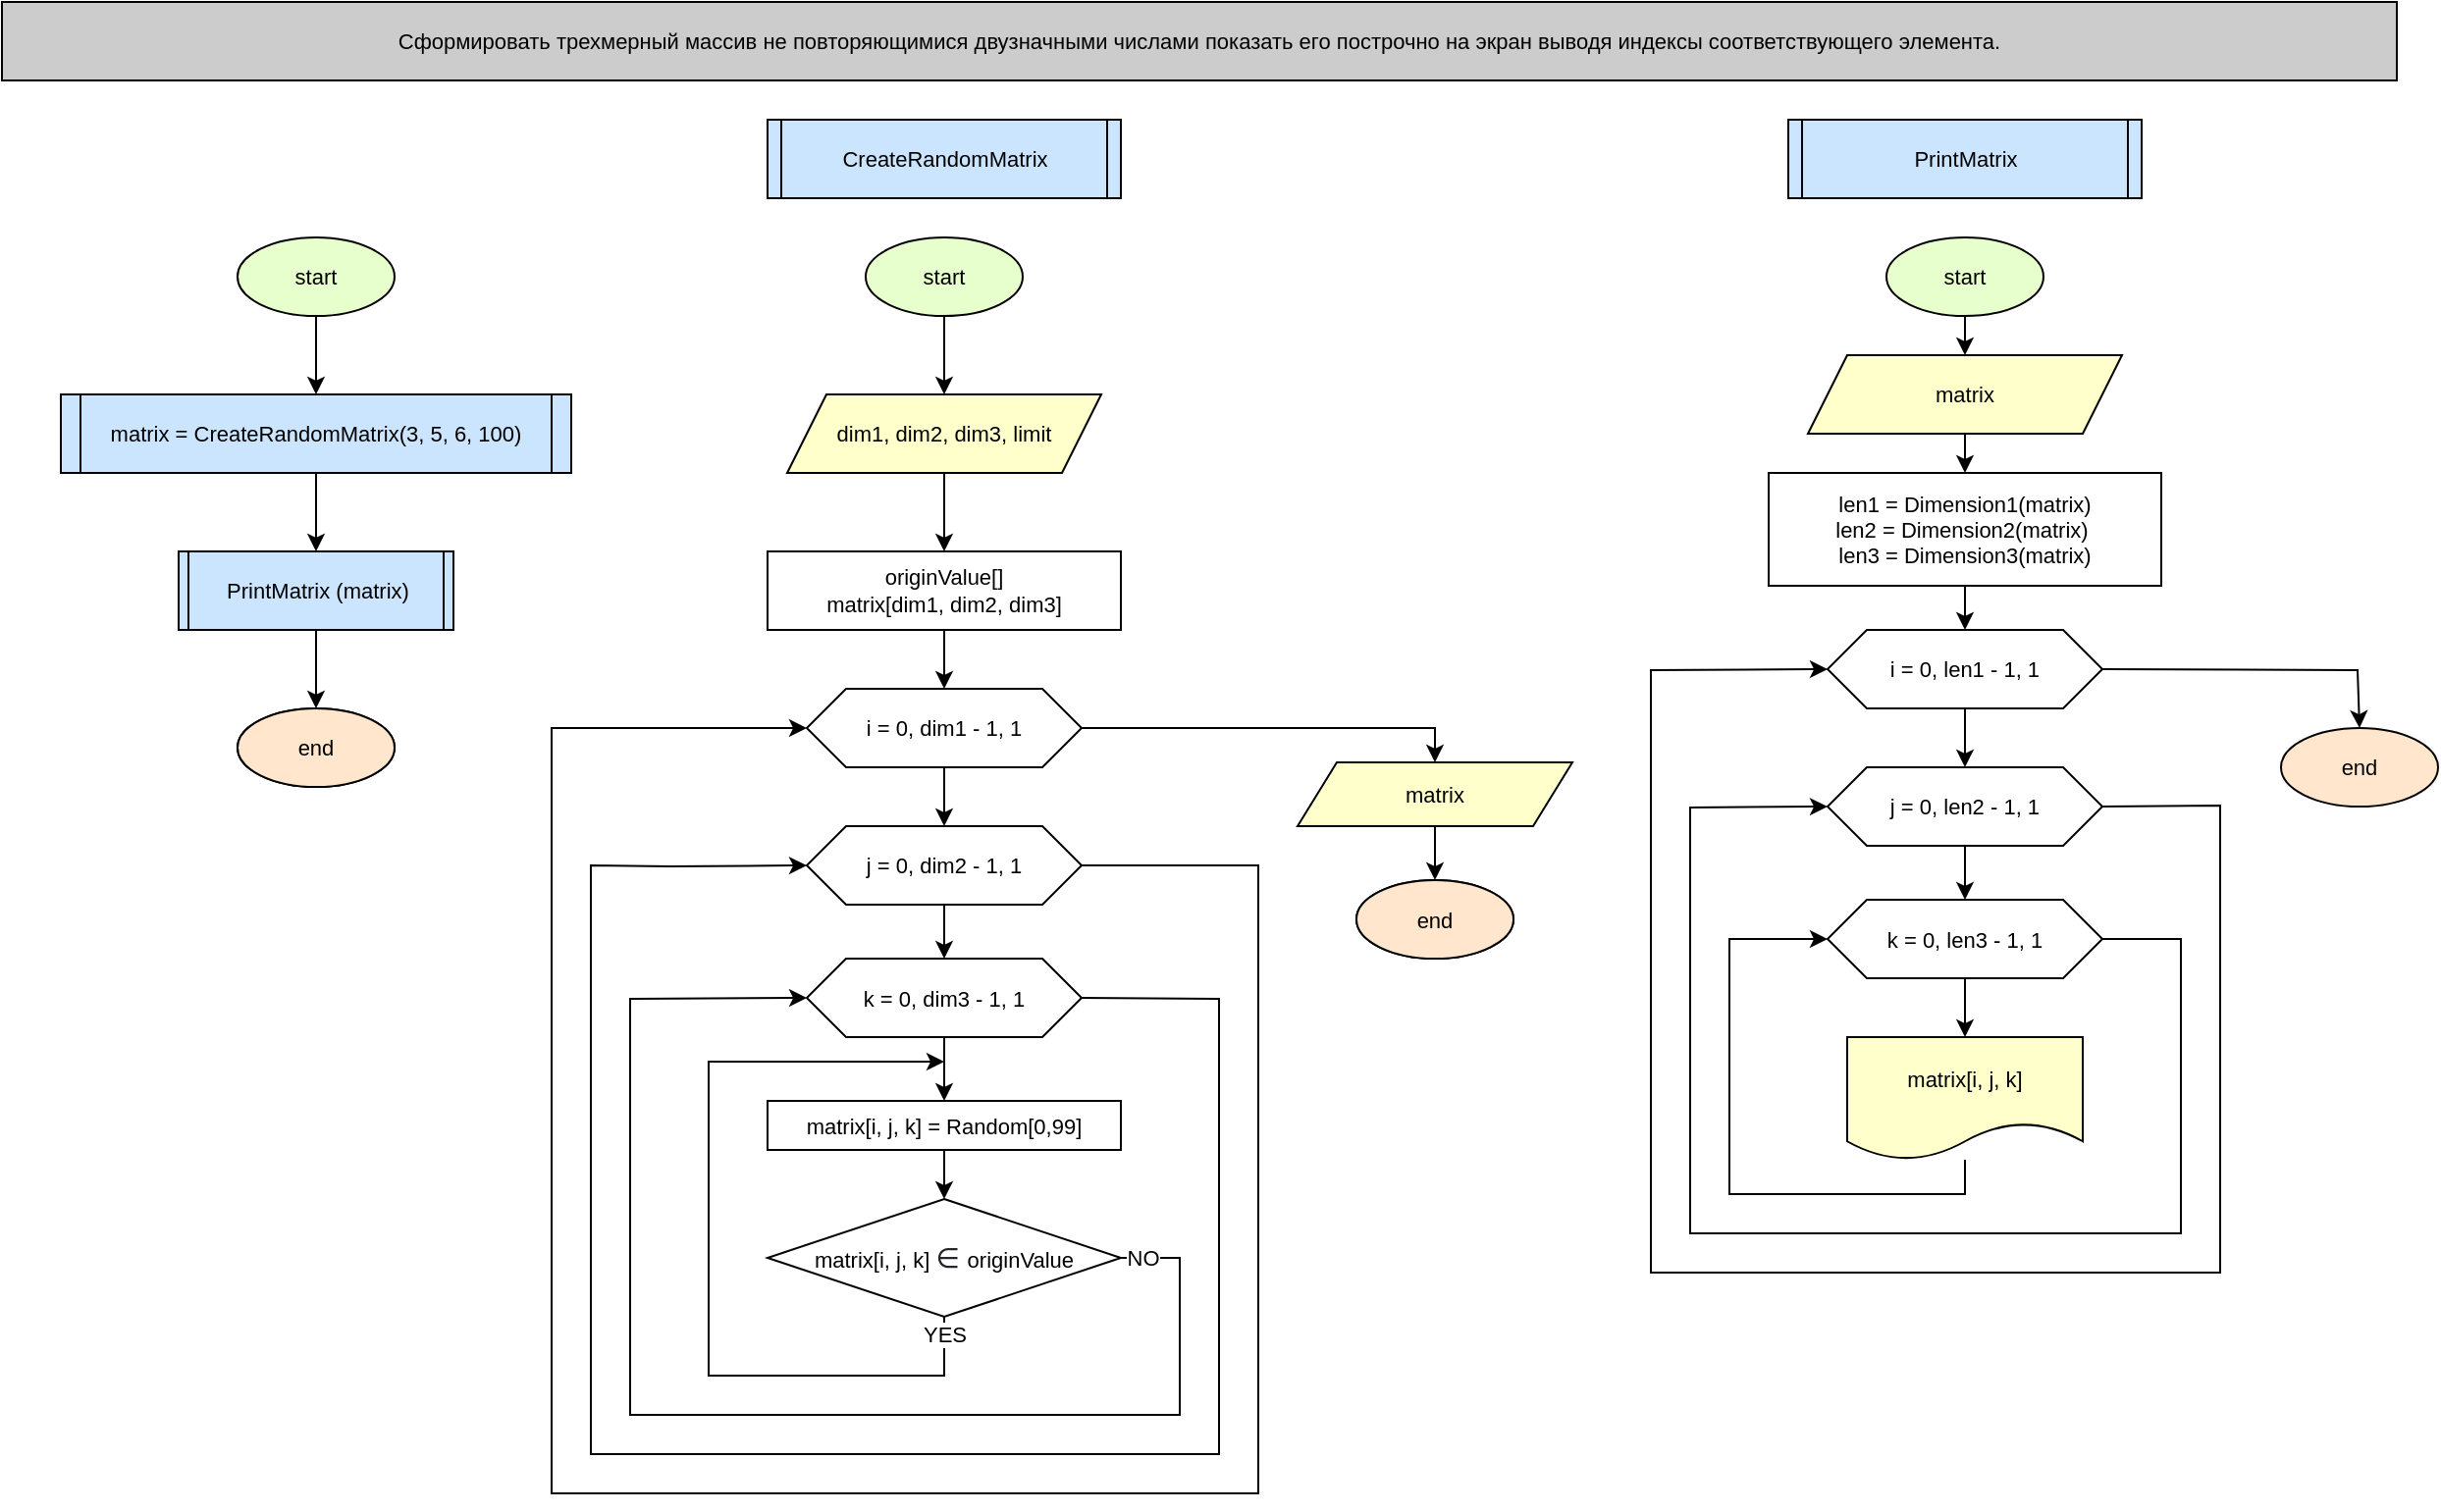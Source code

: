 <mxfile scale="1.2" border="0">
    <diagram id="Aivqml-ADPJbA_GyeIOO" name="Page-1">
        <mxGraphModel dx="1315" dy="686" grid="1" gridSize="10" guides="1" tooltips="1" connect="1" arrows="1" fold="1" page="1" pageScale="1" pageWidth="827" pageHeight="1169" background="#FFFFFF" math="0" shadow="0">
            <root>
                <mxCell id="0"/>
                <mxCell id="1" parent="0"/>
                <mxCell id="601" value="Сформировать трехмерный массив не повторяющимися двузначными числами показать его построчно на экран выводя индексы соответствующего элемента." style="rounded=0;whiteSpace=wrap;html=1;fillColor=#CCCCCC;fontColor=#000000;strokeColor=#000000;fontSize=11;labelBackgroundColor=none;endArrow=classic;" vertex="1" parent="1">
                    <mxGeometry x="10" y="10" width="1220" height="40" as="geometry"/>
                </mxCell>
                <mxCell id="602" value="" style="edgeStyle=orthogonalEdgeStyle;rounded=0;orthogonalLoop=1;jettySize=auto;html=1;fillColor=#FFFFFF;strokeColor=#000000;fontColor=#000000;labelBackgroundColor=none;" edge="1" parent="1" source="603" target="605">
                    <mxGeometry relative="1" as="geometry"/>
                </mxCell>
                <mxCell id="603" value="start" style="ellipse;whiteSpace=wrap;html=1;fillColor=#E6FFCC;fontSize=11;strokeColor=#000000;fontColor=#000000;rounded=0;labelBackgroundColor=none;endArrow=classic;" vertex="1" parent="1">
                    <mxGeometry x="130" y="130" width="80" height="40" as="geometry"/>
                </mxCell>
                <mxCell id="604" value="" style="edgeStyle=orthogonalEdgeStyle;rounded=0;orthogonalLoop=1;jettySize=auto;html=1;fillColor=#FFFFFF;strokeColor=#000000;fontColor=#000000;labelBackgroundColor=none;" edge="1" parent="1" source="605" target="607">
                    <mxGeometry relative="1" as="geometry"/>
                </mxCell>
                <mxCell id="605" value="matrix = CreateRandomMatrix(3, 5, 6, 100)" style="shape=process;whiteSpace=wrap;html=1;backgroundOutline=1;size=0.038;fillColor=#CCE5FF;fontSize=11;strokeColor=#000000;fontColor=#000000;rounded=0;labelBackgroundColor=none;endArrow=classic;" vertex="1" parent="1">
                    <mxGeometry x="40" y="210" width="260" height="40" as="geometry"/>
                </mxCell>
                <mxCell id="606" value="" style="edgeStyle=orthogonalEdgeStyle;rounded=0;orthogonalLoop=1;jettySize=auto;html=1;fillColor=#FFFFFF;strokeColor=#000000;fontColor=#000000;labelBackgroundColor=none;" edge="1" parent="1" source="607" target="608">
                    <mxGeometry relative="1" as="geometry"/>
                </mxCell>
                <mxCell id="607" value="PrintMatrix (matrix)" style="shape=process;whiteSpace=wrap;html=1;backgroundOutline=1;size=0.038;fillColor=#CCE5FF;fontSize=11;strokeColor=#000000;fontColor=#000000;rounded=0;labelBackgroundColor=none;endArrow=classic;" vertex="1" parent="1">
                    <mxGeometry x="100" y="290" width="140" height="40" as="geometry"/>
                </mxCell>
                <mxCell id="608" value="end" style="ellipse;whiteSpace=wrap;html=1;fillColor=#FFFFFF;fontSize=11;strokeColor=#000000;fontColor=#000000;rounded=0;labelBackgroundColor=none;endArrow=classic;" vertex="1" parent="1">
                    <mxGeometry x="130" y="370" width="80" height="40" as="geometry"/>
                </mxCell>
                <mxCell id="609" value="CreateRandomMatrix" style="shape=process;whiteSpace=wrap;html=1;backgroundOutline=1;size=0.038;fillColor=#CCE5FF;fontSize=11;strokeColor=#000000;fontColor=#000000;rounded=0;labelBackgroundColor=none;endArrow=classic;" vertex="1" parent="1">
                    <mxGeometry x="400" y="70" width="180" height="40" as="geometry"/>
                </mxCell>
                <mxCell id="610" value="" style="edgeStyle=orthogonalEdgeStyle;rounded=0;orthogonalLoop=1;jettySize=auto;html=1;fillColor=#FFFFFF;strokeColor=#000000;fontColor=#000000;labelBackgroundColor=none;" edge="1" parent="1" source="611" target="613">
                    <mxGeometry relative="1" as="geometry"/>
                </mxCell>
                <mxCell id="611" value="start" style="ellipse;whiteSpace=wrap;html=1;fillColor=#E6FFCC;fontSize=11;strokeColor=#000000;fontColor=#000000;rounded=0;labelBackgroundColor=none;endArrow=classic;" vertex="1" parent="1">
                    <mxGeometry x="450" y="130" width="80" height="40" as="geometry"/>
                </mxCell>
                <mxCell id="612" value="" style="edgeStyle=orthogonalEdgeStyle;rounded=0;orthogonalLoop=1;jettySize=auto;html=1;fillColor=#FFFFFF;strokeColor=#000000;fontColor=#000000;labelBackgroundColor=none;" edge="1" parent="1" source="613" target="615">
                    <mxGeometry relative="1" as="geometry"/>
                </mxCell>
                <mxCell id="613" value="dim1, dim2, dim3, limit" style="shape=parallelogram;perimeter=parallelogramPerimeter;whiteSpace=wrap;html=1;fixedSize=1;fillColor=#FFFFCC;fontSize=11;strokeColor=#000000;fontColor=#000000;rounded=0;labelBackgroundColor=none;endArrow=classic;" vertex="1" parent="1">
                    <mxGeometry x="410" y="210" width="160" height="40" as="geometry"/>
                </mxCell>
                <mxCell id="614" value="" style="edgeStyle=orthogonalEdgeStyle;rounded=0;orthogonalLoop=1;jettySize=auto;html=1;entryX=0.5;entryY=0;entryDx=0;entryDy=0;fillColor=#FFFFFF;strokeColor=#000000;fontColor=#000000;labelBackgroundColor=none;" edge="1" parent="1" source="615" target="617">
                    <mxGeometry relative="1" as="geometry"/>
                </mxCell>
                <mxCell id="615" value="&lt;span style=&quot;&quot;&gt;originValue[]&lt;/span&gt;&lt;br style=&quot;&quot;&gt;&lt;span style=&quot;&quot;&gt;matrix[dim1, dim2, dim3]&lt;/span&gt;" style="whiteSpace=wrap;html=1;fillColor=#FFFFFF;fontSize=11;strokeColor=#000000;fontColor=#000000;rounded=0;labelBackgroundColor=none;endArrow=classic;" vertex="1" parent="1">
                    <mxGeometry x="400" y="290" width="180" height="40" as="geometry"/>
                </mxCell>
                <mxCell id="616" value="" style="edgeStyle=none;orthogonalLoop=1;jettySize=auto;html=1;fontSize=11;rounded=0;entryX=0.5;entryY=0;entryDx=0;entryDy=0;fillColor=#FFFFFF;strokeColor=#000000;fontColor=#000000;labelBackgroundColor=none;" edge="1" parent="1" source="617" target="620">
                    <mxGeometry relative="1" as="geometry">
                        <mxPoint x="490" y="430.0" as="targetPoint"/>
                    </mxGeometry>
                </mxCell>
                <mxCell id="617" value="i = 0, dim1 - 1, 1" style="shape=hexagon;perimeter=hexagonPerimeter2;whiteSpace=wrap;html=1;fixedSize=1;fontSize=11;rounded=0;fillColor=#FFFFFF;strokeColor=#000000;fontColor=#000000;labelBackgroundColor=none;endArrow=classic;" vertex="1" parent="1">
                    <mxGeometry x="420" y="360" width="140" height="40" as="geometry"/>
                </mxCell>
                <mxCell id="618" style="edgeStyle=none;orthogonalLoop=1;jettySize=auto;html=1;exitX=1;exitY=0.5;exitDx=0;exitDy=0;fontSize=11;endArrow=classic;endFill=1;entryX=0;entryY=0.5;entryDx=0;entryDy=0;rounded=0;fillColor=#FFFFFF;strokeColor=#000000;fontColor=#000000;labelBackgroundColor=none;" edge="1" parent="1" source="620" target="617">
                    <mxGeometry relative="1" as="geometry">
                        <mxPoint x="490" y="680" as="targetPoint"/>
                        <Array as="points">
                            <mxPoint x="650" y="450"/>
                            <mxPoint x="650" y="770"/>
                            <mxPoint x="290" y="770"/>
                            <mxPoint x="290" y="380"/>
                        </Array>
                    </mxGeometry>
                </mxCell>
                <mxCell id="619" value="" style="edgeStyle=none;rounded=0;orthogonalLoop=1;jettySize=auto;html=1;entryX=0.5;entryY=0;entryDx=0;entryDy=0;fillColor=#FFFFFF;strokeColor=#000000;fontColor=#000000;labelBackgroundColor=none;" edge="1" parent="1" source="620" target="623">
                    <mxGeometry relative="1" as="geometry">
                        <mxPoint x="490" y="497.5" as="targetPoint"/>
                    </mxGeometry>
                </mxCell>
                <mxCell id="620" value="j = 0, dim2 - 1, 1" style="shape=hexagon;perimeter=hexagonPerimeter2;whiteSpace=wrap;html=1;fixedSize=1;fontSize=11;rounded=0;fillColor=#FFFFFF;strokeColor=#000000;fontColor=#000000;labelBackgroundColor=none;endArrow=classic;" vertex="1" parent="1">
                    <mxGeometry x="420" y="430" width="140" height="40" as="geometry"/>
                </mxCell>
                <mxCell id="621" style="edgeStyle=none;rounded=0;orthogonalLoop=1;jettySize=auto;html=1;exitX=1;exitY=0.5;exitDx=0;exitDy=0;entryX=0;entryY=0.5;entryDx=0;entryDy=0;fillColor=#FFFFFF;strokeColor=#000000;fontColor=#000000;labelBackgroundColor=none;" edge="1" parent="1" source="623" target="620">
                    <mxGeometry relative="1" as="geometry">
                        <mxPoint x="580" y="557.5" as="targetPoint"/>
                        <Array as="points">
                            <mxPoint x="630" y="518"/>
                            <mxPoint x="630" y="750"/>
                            <mxPoint x="310" y="750"/>
                            <mxPoint x="310" y="450"/>
                            <mxPoint x="350" y="450.5"/>
                        </Array>
                    </mxGeometry>
                </mxCell>
                <mxCell id="622" value="" style="edgeStyle=orthogonalEdgeStyle;rounded=0;orthogonalLoop=1;jettySize=auto;html=1;fillColor=#FFFFFF;strokeColor=#000000;fontColor=#000000;labelBackgroundColor=none;" edge="1" parent="1" source="623" target="634">
                    <mxGeometry relative="1" as="geometry"/>
                </mxCell>
                <mxCell id="623" value="k = 0, dim3 - 1, 1" style="shape=hexagon;perimeter=hexagonPerimeter2;whiteSpace=wrap;html=1;fixedSize=1;fontSize=11;rounded=0;fillColor=#FFFFFF;strokeColor=#000000;fontColor=#000000;labelBackgroundColor=none;endArrow=classic;" vertex="1" parent="1">
                    <mxGeometry x="420" y="497.5" width="140" height="40" as="geometry"/>
                </mxCell>
                <mxCell id="624" style="edgeStyle=none;rounded=0;orthogonalLoop=1;jettySize=auto;html=1;exitX=1;exitY=0.5;exitDx=0;exitDy=0;entryX=0;entryY=0.5;entryDx=0;entryDy=0;fillColor=#FFFFFF;strokeColor=#000000;fontColor=#000000;labelBackgroundColor=none;" edge="1" parent="1" source="632" target="623">
                    <mxGeometry relative="1" as="geometry">
                        <Array as="points">
                            <mxPoint x="610" y="650"/>
                            <mxPoint x="610" y="730"/>
                            <mxPoint x="330" y="730"/>
                            <mxPoint x="330" y="518"/>
                        </Array>
                        <mxPoint x="490" y="625" as="sourcePoint"/>
                    </mxGeometry>
                </mxCell>
                <mxCell id="625" value="NO" style="edgeLabel;html=1;align=center;verticalAlign=middle;resizable=0;points=[];fontColor=#000000;labelBackgroundColor=#FFFFFF;" vertex="1" connectable="0" parent="624">
                    <mxGeometry x="-0.977" y="-1" relative="1" as="geometry">
                        <mxPoint x="3" y="-1" as="offset"/>
                    </mxGeometry>
                </mxCell>
                <mxCell id="626" value="matrix" style="shape=parallelogram;perimeter=parallelogramPerimeter;whiteSpace=wrap;html=1;fixedSize=1;fontSize=11;fillColor=#FFFFCC;rounded=0;strokeColor=#000000;fontColor=#000000;labelBackgroundColor=none;endArrow=classic;" vertex="1" parent="1">
                    <mxGeometry x="670" y="397.5" width="140" height="32.5" as="geometry"/>
                </mxCell>
                <mxCell id="627" style="edgeStyle=none;orthogonalLoop=1;jettySize=auto;html=1;exitX=1;exitY=0.5;exitDx=0;exitDy=0;fontSize=11;endArrow=classic;endFill=1;entryX=0.5;entryY=0;entryDx=0;entryDy=0;rounded=0;fillColor=#FFFFFF;strokeColor=#000000;fontColor=#000000;labelBackgroundColor=none;" edge="1" parent="1" source="617" target="626">
                    <mxGeometry relative="1" as="geometry">
                        <mxPoint x="700" y="407.5" as="targetPoint"/>
                        <Array as="points">
                            <mxPoint x="740" y="380"/>
                        </Array>
                        <mxPoint x="600" y="377.5" as="sourcePoint"/>
                    </mxGeometry>
                </mxCell>
                <mxCell id="628" value="end" style="ellipse;whiteSpace=wrap;html=1;fillColor=#FFFFFF;rounded=0;fontSize=11;strokeColor=#000000;fontColor=#000000;labelBackgroundColor=none;endArrow=classic;" vertex="1" parent="1">
                    <mxGeometry x="700" y="457.5" width="80" height="40" as="geometry"/>
                </mxCell>
                <mxCell id="629" value="" style="edgeStyle=none;rounded=0;orthogonalLoop=1;jettySize=auto;html=1;fillColor=#FFFFFF;strokeColor=#000000;fontColor=#000000;labelBackgroundColor=none;" edge="1" parent="1" source="626" target="628">
                    <mxGeometry relative="1" as="geometry"/>
                </mxCell>
                <mxCell id="630" style="rounded=0;orthogonalLoop=1;jettySize=auto;html=1;exitX=0.5;exitY=1;exitDx=0;exitDy=0;fillColor=#FFFFFF;strokeColor=#000000;fontColor=#000000;labelBackgroundColor=none;" edge="1" parent="1" source="632">
                    <mxGeometry relative="1" as="geometry">
                        <mxPoint x="490" y="550" as="targetPoint"/>
                        <Array as="points">
                            <mxPoint x="490" y="710"/>
                            <mxPoint x="370" y="710"/>
                            <mxPoint x="370" y="550"/>
                        </Array>
                    </mxGeometry>
                </mxCell>
                <mxCell id="631" value="YES" style="edgeLabel;html=1;align=center;verticalAlign=middle;resizable=0;points=[];fontColor=#000000;labelBackgroundColor=#FFFFFF;" vertex="1" connectable="0" parent="630">
                    <mxGeometry x="-0.96" relative="1" as="geometry">
                        <mxPoint as="offset"/>
                    </mxGeometry>
                </mxCell>
                <mxCell id="632" value="matrix[i, j, k]&amp;nbsp;&lt;span style=&quot;color: rgb(32, 33, 36); font-family: arial, sans-serif; font-size: 14px; text-align: left; background-color: rgb(255, 255, 255);&quot;&gt;∈&amp;nbsp;&lt;/span&gt;originValue" style="rhombus;whiteSpace=wrap;html=1;rounded=0;fontSize=11;fillColor=#FFFFFF;strokeColor=#000000;fontColor=#000000;labelBackgroundColor=none;endArrow=classic;" vertex="1" parent="1">
                    <mxGeometry x="400" y="620" width="180" height="60" as="geometry"/>
                </mxCell>
                <mxCell id="633" value="" style="edgeStyle=orthogonalEdgeStyle;rounded=0;orthogonalLoop=1;jettySize=auto;html=1;fillColor=#FFFFFF;strokeColor=#000000;fontColor=#000000;labelBackgroundColor=none;" edge="1" parent="1" source="634" target="632">
                    <mxGeometry relative="1" as="geometry"/>
                </mxCell>
                <mxCell id="634" value="matrix[i, j, k] = Random[0,99]" style="whiteSpace=wrap;html=1;rounded=0;fontSize=11;fillColor=#FFFFFF;strokeColor=#000000;fontColor=#000000;labelBackgroundColor=none;endArrow=classic;" vertex="1" parent="1">
                    <mxGeometry x="400" y="570" width="180" height="25" as="geometry"/>
                </mxCell>
                <mxCell id="635" value="" style="edgeStyle=none;orthogonalLoop=1;jettySize=auto;html=1;fontSize=11;rounded=0;entryX=0.5;entryY=0;entryDx=0;entryDy=0;fillColor=#FFFFFF;strokeColor=#000000;fontColor=#000000;labelBackgroundColor=none;" edge="1" parent="1" source="636" target="639">
                    <mxGeometry relative="1" as="geometry">
                        <mxPoint x="1010" y="400.0" as="targetPoint"/>
                    </mxGeometry>
                </mxCell>
                <mxCell id="636" value="i = 0, len1 - 1, 1" style="shape=hexagon;perimeter=hexagonPerimeter2;whiteSpace=wrap;html=1;fixedSize=1;fontSize=11;rounded=0;fillColor=#FFFFFF;strokeColor=#000000;fontColor=#000000;labelBackgroundColor=none;endArrow=classic;" vertex="1" parent="1">
                    <mxGeometry x="940" y="330" width="140" height="40" as="geometry"/>
                </mxCell>
                <mxCell id="637" style="edgeStyle=none;orthogonalLoop=1;jettySize=auto;html=1;exitX=1;exitY=0.5;exitDx=0;exitDy=0;fontSize=11;endArrow=classic;endFill=1;entryX=0;entryY=0.5;entryDx=0;entryDy=0;rounded=0;fillColor=#FFFFFF;strokeColor=#000000;fontColor=#000000;labelBackgroundColor=none;" edge="1" parent="1" source="639" target="636">
                    <mxGeometry relative="1" as="geometry">
                        <mxPoint x="1010" y="650" as="targetPoint"/>
                        <Array as="points">
                            <mxPoint x="1140" y="419.5"/>
                            <mxPoint x="1140" y="657.5"/>
                            <mxPoint x="850" y="657.5"/>
                            <mxPoint x="850" y="350.5"/>
                        </Array>
                    </mxGeometry>
                </mxCell>
                <mxCell id="638" value="" style="edgeStyle=none;rounded=0;orthogonalLoop=1;jettySize=auto;html=1;entryX=0.5;entryY=0;entryDx=0;entryDy=0;fillColor=#FFFFFF;strokeColor=#000000;fontColor=#000000;labelBackgroundColor=none;" edge="1" parent="1" source="639" target="642">
                    <mxGeometry relative="1" as="geometry">
                        <mxPoint x="1010" y="467.5" as="targetPoint"/>
                    </mxGeometry>
                </mxCell>
                <mxCell id="639" value="j = 0, len2 - 1, 1" style="shape=hexagon;perimeter=hexagonPerimeter2;whiteSpace=wrap;html=1;fixedSize=1;fontSize=11;rounded=0;fillColor=#FFFFFF;strokeColor=#000000;fontColor=#000000;labelBackgroundColor=none;endArrow=classic;" vertex="1" parent="1">
                    <mxGeometry x="940" y="400" width="140" height="40" as="geometry"/>
                </mxCell>
                <mxCell id="640" style="edgeStyle=none;rounded=0;orthogonalLoop=1;jettySize=auto;html=1;exitX=1;exitY=0.5;exitDx=0;exitDy=0;entryX=0;entryY=0.5;entryDx=0;entryDy=0;fillColor=#FFFFFF;strokeColor=#000000;fontColor=#000000;labelBackgroundColor=none;" edge="1" parent="1" source="642" target="639">
                    <mxGeometry relative="1" as="geometry">
                        <mxPoint x="1100" y="527.5" as="targetPoint"/>
                        <Array as="points">
                            <mxPoint x="1120" y="487.5"/>
                            <mxPoint x="1120" y="637.5"/>
                            <mxPoint x="870" y="637.5"/>
                            <mxPoint x="870" y="420.5"/>
                        </Array>
                    </mxGeometry>
                </mxCell>
                <mxCell id="641" value="" style="edgeStyle=none;rounded=0;orthogonalLoop=1;jettySize=auto;html=1;fillColor=#FFFFFF;strokeColor=#000000;fontColor=#000000;labelBackgroundColor=none;" edge="1" parent="1" source="642" target="653">
                    <mxGeometry relative="1" as="geometry"/>
                </mxCell>
                <mxCell id="642" value="k = 0, len3 - 1, 1" style="shape=hexagon;perimeter=hexagonPerimeter2;whiteSpace=wrap;html=1;fixedSize=1;fontSize=11;rounded=0;fillColor=#FFFFFF;strokeColor=#000000;fontColor=#000000;labelBackgroundColor=none;endArrow=classic;" vertex="1" parent="1">
                    <mxGeometry x="940" y="467.5" width="140" height="40" as="geometry"/>
                </mxCell>
                <mxCell id="643" style="edgeStyle=none;rounded=0;orthogonalLoop=1;jettySize=auto;html=1;entryX=0;entryY=0.5;entryDx=0;entryDy=0;fillColor=#FFFFFF;strokeColor=#000000;fontColor=#000000;labelBackgroundColor=none;" edge="1" parent="1" source="653" target="642">
                    <mxGeometry relative="1" as="geometry">
                        <Array as="points">
                            <mxPoint x="1010" y="617.5"/>
                            <mxPoint x="890" y="617.5"/>
                            <mxPoint x="890" y="487.5"/>
                        </Array>
                        <mxPoint x="1010" y="595" as="sourcePoint"/>
                    </mxGeometry>
                </mxCell>
                <mxCell id="644" style="edgeStyle=none;orthogonalLoop=1;jettySize=auto;html=1;exitX=1;exitY=0.5;exitDx=0;exitDy=0;fontSize=11;endArrow=classic;endFill=1;entryX=0.5;entryY=0;entryDx=0;entryDy=0;rounded=0;fillColor=#FFFFFF;strokeColor=#000000;fontColor=#000000;labelBackgroundColor=none;" edge="1" parent="1" source="636" target="645">
                    <mxGeometry relative="1" as="geometry">
                        <mxPoint x="1210" y="367.5" as="targetPoint"/>
                        <Array as="points">
                            <mxPoint x="1210" y="350.5"/>
                        </Array>
                        <mxPoint x="1120" y="347.5" as="sourcePoint"/>
                    </mxGeometry>
                </mxCell>
                <mxCell id="645" value="end" style="ellipse;whiteSpace=wrap;html=1;fillColor=#FFE6CC;rounded=0;fontSize=11;strokeColor=#000000;fontColor=#000000;labelBackgroundColor=none;endArrow=classic;" vertex="1" parent="1">
                    <mxGeometry x="1171" y="380" width="80" height="40" as="geometry"/>
                </mxCell>
                <mxCell id="646" value="" style="edgeStyle=none;rounded=0;orthogonalLoop=1;jettySize=auto;html=1;fillColor=#FFFFFF;strokeColor=#000000;fontColor=#000000;labelBackgroundColor=none;" edge="1" parent="1" source="647" target="650">
                    <mxGeometry relative="1" as="geometry"/>
                </mxCell>
                <mxCell id="647" value="start" style="ellipse;whiteSpace=wrap;html=1;fillColor=#E6FFCC;fontSize=11;strokeColor=#000000;fontColor=#000000;rounded=0;labelBackgroundColor=none;endArrow=classic;" vertex="1" parent="1">
                    <mxGeometry x="970" y="130" width="80" height="40" as="geometry"/>
                </mxCell>
                <mxCell id="648" value="PrintMatrix" style="shape=process;whiteSpace=wrap;html=1;backgroundOutline=1;size=0.038;fillColor=#CCE5FF;fontSize=11;strokeColor=#000000;fontColor=#000000;rounded=0;labelBackgroundColor=none;endArrow=classic;" vertex="1" parent="1">
                    <mxGeometry x="920" y="70" width="180" height="40" as="geometry"/>
                </mxCell>
                <mxCell id="649" value="" style="edgeStyle=none;rounded=0;orthogonalLoop=1;jettySize=auto;html=1;fillColor=#FFFFFF;strokeColor=#000000;fontColor=#000000;labelBackgroundColor=none;" edge="1" parent="1" source="650" target="652">
                    <mxGeometry relative="1" as="geometry"/>
                </mxCell>
                <mxCell id="650" value="matrix" style="shape=parallelogram;perimeter=parallelogramPerimeter;whiteSpace=wrap;html=1;fixedSize=1;fillColor=#FFFFCC;fontSize=11;strokeColor=#000000;fontColor=#000000;rounded=0;labelBackgroundColor=none;endArrow=classic;" vertex="1" parent="1">
                    <mxGeometry x="930" y="190" width="160" height="40" as="geometry"/>
                </mxCell>
                <mxCell id="651" value="" style="edgeStyle=none;rounded=0;orthogonalLoop=1;jettySize=auto;html=1;entryX=0.5;entryY=0;entryDx=0;entryDy=0;fillColor=#FFFFFF;strokeColor=#000000;fontColor=#000000;labelBackgroundColor=none;" edge="1" parent="1" source="652" target="636">
                    <mxGeometry relative="1" as="geometry"/>
                </mxCell>
                <mxCell id="652" value="len1 = Dimension1(matrix)&lt;br&gt;len2 = Dimension2(matrix)&amp;nbsp;&lt;br&gt;len3 = Dimension3(matrix)" style="whiteSpace=wrap;html=1;rounded=0;fontSize=11;fillColor=#FFFFFF;strokeColor=#000000;fontColor=#000000;labelBackgroundColor=none;endArrow=classic;" vertex="1" parent="1">
                    <mxGeometry x="910" y="250" width="200" height="57.5" as="geometry"/>
                </mxCell>
                <mxCell id="653" value="matrix[i, j, k]" style="shape=document;whiteSpace=wrap;html=1;boundedLbl=1;rounded=0;fontSize=11;fillColor=#FFFFCC;strokeColor=#000000;fontColor=#000000;labelBackgroundColor=none;endArrow=classic;" vertex="1" parent="1">
                    <mxGeometry x="950" y="537.5" width="120" height="62.5" as="geometry"/>
                </mxCell>
                <mxCell id="654" value="end" style="ellipse;whiteSpace=wrap;html=1;fillColor=#FFE6CC;fontSize=11;strokeColor=#000000;fontColor=#000000;rounded=0;labelBackgroundColor=none;endArrow=classic;" vertex="1" parent="1">
                    <mxGeometry x="130" y="370" width="80" height="40" as="geometry"/>
                </mxCell>
                <mxCell id="655" value="end" style="ellipse;whiteSpace=wrap;html=1;fillColor=#FFE6CC;rounded=0;fontSize=11;strokeColor=#000000;fontColor=#000000;labelBackgroundColor=none;endArrow=classic;" vertex="1" parent="1">
                    <mxGeometry x="700" y="457.5" width="80" height="40" as="geometry"/>
                </mxCell>
            </root>
        </mxGraphModel>
    </diagram>
</mxfile>